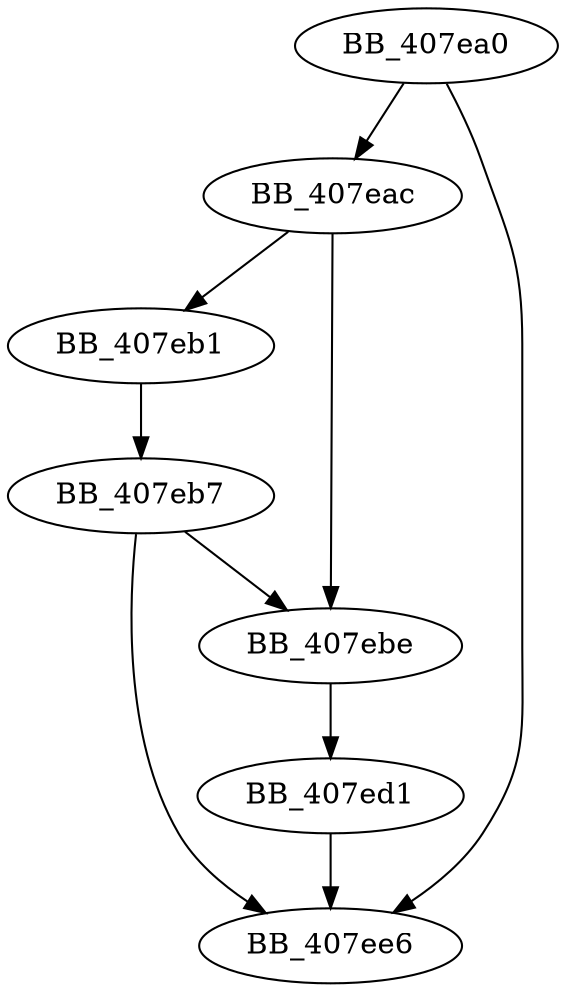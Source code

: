 DiGraph sub_407EA0{
BB_407ea0->BB_407eac
BB_407ea0->BB_407ee6
BB_407eac->BB_407eb1
BB_407eac->BB_407ebe
BB_407eb1->BB_407eb7
BB_407eb7->BB_407ebe
BB_407eb7->BB_407ee6
BB_407ebe->BB_407ed1
BB_407ed1->BB_407ee6
}
